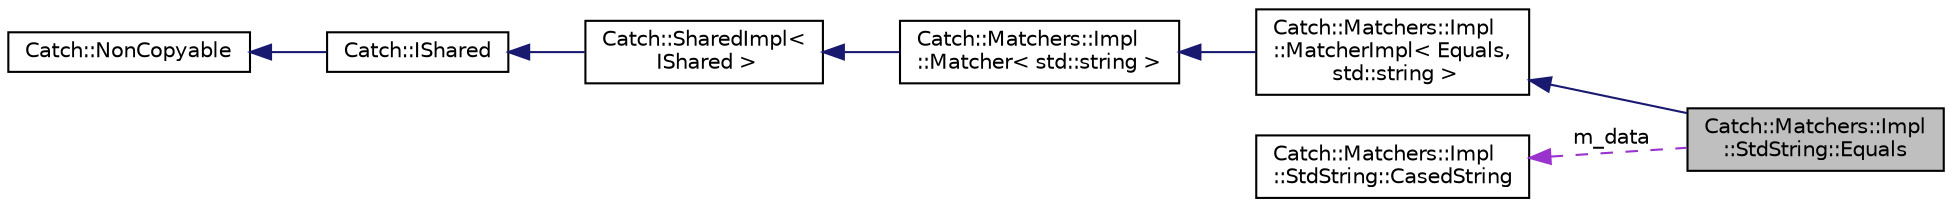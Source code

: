 digraph "Catch::Matchers::Impl::StdString::Equals"
{
  edge [fontname="Helvetica",fontsize="10",labelfontname="Helvetica",labelfontsize="10"];
  node [fontname="Helvetica",fontsize="10",shape=record];
  rankdir="LR";
  Node6 [label="Catch::Matchers::Impl\l::StdString::Equals",height=0.2,width=0.4,color="black", fillcolor="grey75", style="filled", fontcolor="black"];
  Node7 -> Node6 [dir="back",color="midnightblue",fontsize="10",style="solid"];
  Node7 [label="Catch::Matchers::Impl\l::MatcherImpl\< Equals,\l std::string \>",height=0.2,width=0.4,color="black", fillcolor="white", style="filled",URL="$struct_catch_1_1_matchers_1_1_impl_1_1_matcher_impl.html"];
  Node8 -> Node7 [dir="back",color="midnightblue",fontsize="10",style="solid"];
  Node8 [label="Catch::Matchers::Impl\l::Matcher\< std::string \>",height=0.2,width=0.4,color="black", fillcolor="white", style="filled",URL="$struct_catch_1_1_matchers_1_1_impl_1_1_matcher.html"];
  Node9 -> Node8 [dir="back",color="midnightblue",fontsize="10",style="solid"];
  Node9 [label="Catch::SharedImpl\<\l IShared \>",height=0.2,width=0.4,color="black", fillcolor="white", style="filled",URL="$struct_catch_1_1_shared_impl.html"];
  Node10 -> Node9 [dir="back",color="midnightblue",fontsize="10",style="solid"];
  Node10 [label="Catch::IShared",height=0.2,width=0.4,color="black", fillcolor="white", style="filled",URL="$struct_catch_1_1_i_shared.html"];
  Node11 -> Node10 [dir="back",color="midnightblue",fontsize="10",style="solid"];
  Node11 [label="Catch::NonCopyable",height=0.2,width=0.4,color="black", fillcolor="white", style="filled",URL="$class_catch_1_1_non_copyable.html"];
  Node12 -> Node6 [dir="back",color="darkorchid3",fontsize="10",style="dashed",label=" m_data" ];
  Node12 [label="Catch::Matchers::Impl\l::StdString::CasedString",height=0.2,width=0.4,color="black", fillcolor="white", style="filled",URL="$struct_catch_1_1_matchers_1_1_impl_1_1_std_string_1_1_cased_string.html"];
}
